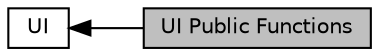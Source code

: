 digraph "UI Public Functions"
{
  edge [fontname="Helvetica",fontsize="10",labelfontname="Helvetica",labelfontsize="10"];
  node [fontname="Helvetica",fontsize="10",shape=box];
  rankdir=LR;
  Node1 [label="UI Public Functions",height=0.2,width=0.4,color="black", fillcolor="grey75", style="filled", fontcolor="black",tooltip=" "];
  Node2 [label="UI",height=0.2,width=0.4,color="black", fillcolor="white", style="filled",URL="$d9/d77/group__UI.html",tooltip="This package provides the core capabilities for UI functions."];
  Node2->Node1 [shape=plaintext, dir="back", style="solid"];
}
